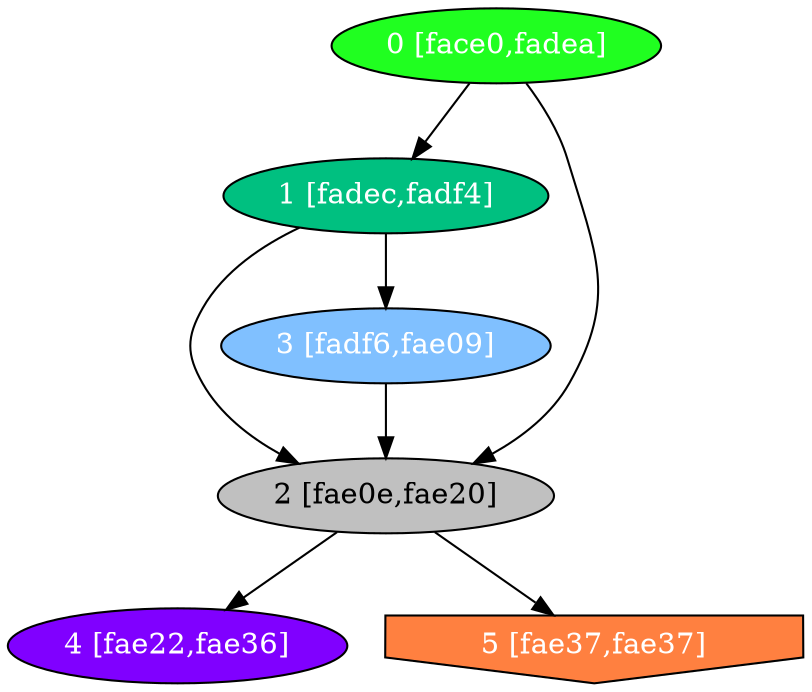 diGraph libnss3{
	libnss3_0  [style=filled fillcolor="#20FF20" fontcolor="#ffffff" shape=oval label="0 [face0,fadea]"]
	libnss3_1  [style=filled fillcolor="#00C080" fontcolor="#ffffff" shape=oval label="1 [fadec,fadf4]"]
	libnss3_2  [style=filled fillcolor="#C0C0C0" fontcolor="#000000" shape=oval label="2 [fae0e,fae20]"]
	libnss3_3  [style=filled fillcolor="#80C0FF" fontcolor="#ffffff" shape=oval label="3 [fadf6,fae09]"]
	libnss3_4  [style=filled fillcolor="#8000FF" fontcolor="#ffffff" shape=oval label="4 [fae22,fae36]"]
	libnss3_5  [style=filled fillcolor="#FF8040" fontcolor="#ffffff" shape=invhouse label="5 [fae37,fae37]"]

	libnss3_0 -> libnss3_1
	libnss3_0 -> libnss3_2
	libnss3_1 -> libnss3_2
	libnss3_1 -> libnss3_3
	libnss3_2 -> libnss3_4
	libnss3_2 -> libnss3_5
	libnss3_3 -> libnss3_2
}